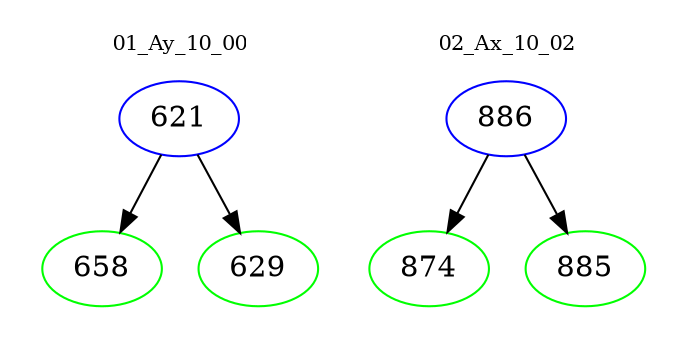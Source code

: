 digraph{
subgraph cluster_0 {
color = white
label = "01_Ay_10_00";
fontsize=10;
T0_621 [label="621", color="blue"]
T0_621 -> T0_658 [color="black"]
T0_658 [label="658", color="green"]
T0_621 -> T0_629 [color="black"]
T0_629 [label="629", color="green"]
}
subgraph cluster_1 {
color = white
label = "02_Ax_10_02";
fontsize=10;
T1_886 [label="886", color="blue"]
T1_886 -> T1_874 [color="black"]
T1_874 [label="874", color="green"]
T1_886 -> T1_885 [color="black"]
T1_885 [label="885", color="green"]
}
}
